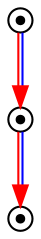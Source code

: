 digraph G {
Player1X1XGround0X1XSausage00X1XSausage10X1X		[ label="" shape=point peripheries=2 ];
Player1X1XGround0X1XSausage01X2XSausage10X1X		[ label="" shape=point peripheries=2 ];
Player1X1XGround0X1XSausage01X2XSausage11X2X		[ label="" shape=point peripheries=2 ];
	"Player1X1XGround0X1XSausage00X1XSausage10X1X" -> "Player1X1XGround0X1XSausage01X2XSausage10X1X"[ color="red:blue" ];
	"Player1X1XGround0X1XSausage01X2XSausage10X1X" -> "Player1X1XGround0X1XSausage01X2XSausage11X2X"[ color="red:blue" ];
}
